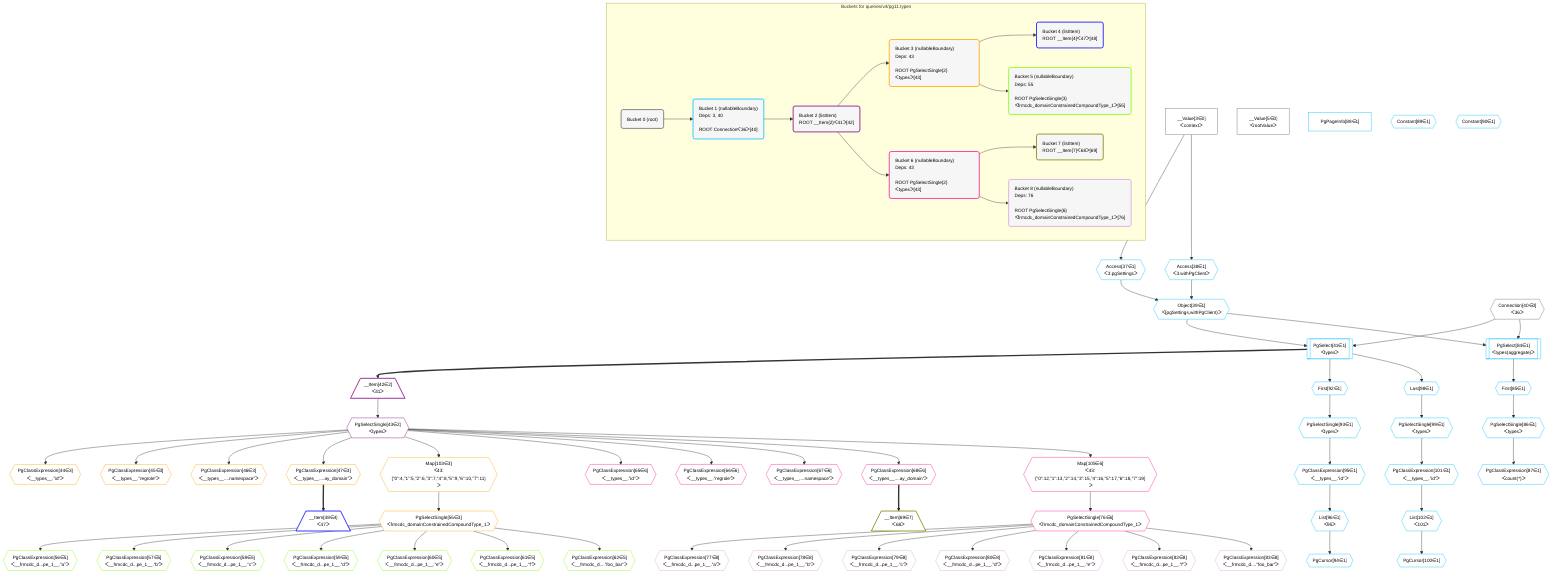 %%{init: {'themeVariables': { 'fontSize': '12px'}}}%%
graph TD
    classDef path fill:#eee,stroke:#000,color:#000
    classDef plan fill:#fff,stroke-width:1px,color:#000
    classDef itemplan fill:#fff,stroke-width:2px,color:#000
    classDef unbatchedplan fill:#dff,stroke-width:1px,color:#000
    classDef sideeffectplan fill:#fcc,stroke-width:2px,color:#000
    classDef bucket fill:#f6f6f6,color:#000,stroke-width:2px,text-align:left


    %% define steps
    __Value3["__Value[3∈0]<br />ᐸcontextᐳ"]:::plan
    __Value5["__Value[5∈0]<br />ᐸrootValueᐳ"]:::plan
    Access37{{"Access[37∈1]<br />ᐸ3.pgSettingsᐳ"}}:::plan
    Access38{{"Access[38∈1]<br />ᐸ3.withPgClientᐳ"}}:::plan
    Object39{{"Object[39∈1]<br />ᐸ{pgSettings,withPgClient}ᐳ"}}:::plan
    Connection40{{"Connection[40∈0]<br />ᐸ36ᐳ"}}:::plan
    PgSelect41[["PgSelect[41∈1]<br />ᐸtypesᐳ"]]:::plan
    __Item42[/"__Item[42∈2]<br />ᐸ41ᐳ"\]:::itemplan
    PgSelectSingle43{{"PgSelectSingle[43∈2]<br />ᐸtypesᐳ"}}:::plan
    PgClassExpression44{{"PgClassExpression[44∈3]<br />ᐸ__types__.”id”ᐳ"}}:::plan
    PgClassExpression45{{"PgClassExpression[45∈3]<br />ᐸ__types__.”regrole”ᐳ"}}:::plan
    PgClassExpression46{{"PgClassExpression[46∈3]<br />ᐸ__types__....namespace”ᐳ"}}:::plan
    PgClassExpression47{{"PgClassExpression[47∈3]<br />ᐸ__types__....ay_domain”ᐳ"}}:::plan
    __Item48[/"__Item[48∈4]<br />ᐸ47ᐳ"\]:::itemplan
    Map103{{"Map[103∈3]<br />ᐸ43:{”0”:4,”1”:5,”2”:6,”3”:7,”4”:8,”5”:9,”6”:10,”7”:11}ᐳ"}}:::plan
    PgSelectSingle55{{"PgSelectSingle[55∈3]<br />ᐸfrmcdc_domainConstrainedCompoundType_1ᐳ"}}:::plan
    PgClassExpression56{{"PgClassExpression[56∈5]<br />ᐸ__frmcdc_d...pe_1__.”a”ᐳ"}}:::plan
    PgClassExpression57{{"PgClassExpression[57∈5]<br />ᐸ__frmcdc_d...pe_1__.”b”ᐳ"}}:::plan
    PgClassExpression58{{"PgClassExpression[58∈5]<br />ᐸ__frmcdc_d...pe_1__.”c”ᐳ"}}:::plan
    PgClassExpression59{{"PgClassExpression[59∈5]<br />ᐸ__frmcdc_d...pe_1__.”d”ᐳ"}}:::plan
    PgClassExpression60{{"PgClassExpression[60∈5]<br />ᐸ__frmcdc_d...pe_1__.”e”ᐳ"}}:::plan
    PgClassExpression61{{"PgClassExpression[61∈5]<br />ᐸ__frmcdc_d...pe_1__.”f”ᐳ"}}:::plan
    PgClassExpression62{{"PgClassExpression[62∈5]<br />ᐸ__frmcdc_d....”foo_bar”ᐳ"}}:::plan
    PgClassExpression65{{"PgClassExpression[65∈6]<br />ᐸ__types__.”id”ᐳ"}}:::plan
    PgClassExpression66{{"PgClassExpression[66∈6]<br />ᐸ__types__.”regrole”ᐳ"}}:::plan
    PgClassExpression67{{"PgClassExpression[67∈6]<br />ᐸ__types__....namespace”ᐳ"}}:::plan
    PgClassExpression68{{"PgClassExpression[68∈6]<br />ᐸ__types__....ay_domain”ᐳ"}}:::plan
    __Item69[/"__Item[69∈7]<br />ᐸ68ᐳ"\]:::itemplan
    Map105{{"Map[105∈6]<br />ᐸ43:{”0”:12,”1”:13,”2”:14,”3”:15,”4”:16,”5”:17,”6”:18,”7”:19}ᐳ"}}:::plan
    PgSelectSingle76{{"PgSelectSingle[76∈6]<br />ᐸfrmcdc_domainConstrainedCompoundType_1ᐳ"}}:::plan
    PgClassExpression77{{"PgClassExpression[77∈8]<br />ᐸ__frmcdc_d...pe_1__.”a”ᐳ"}}:::plan
    PgClassExpression78{{"PgClassExpression[78∈8]<br />ᐸ__frmcdc_d...pe_1__.”b”ᐳ"}}:::plan
    PgClassExpression79{{"PgClassExpression[79∈8]<br />ᐸ__frmcdc_d...pe_1__.”c”ᐳ"}}:::plan
    PgClassExpression80{{"PgClassExpression[80∈8]<br />ᐸ__frmcdc_d...pe_1__.”d”ᐳ"}}:::plan
    PgClassExpression81{{"PgClassExpression[81∈8]<br />ᐸ__frmcdc_d...pe_1__.”e”ᐳ"}}:::plan
    PgClassExpression82{{"PgClassExpression[82∈8]<br />ᐸ__frmcdc_d...pe_1__.”f”ᐳ"}}:::plan
    PgClassExpression83{{"PgClassExpression[83∈8]<br />ᐸ__frmcdc_d....”foo_bar”ᐳ"}}:::plan
    PgSelect84[["PgSelect[84∈1]<br />ᐸtypes(aggregate)ᐳ"]]:::plan
    First85{{"First[85∈1]"}}:::plan
    PgSelectSingle86{{"PgSelectSingle[86∈1]<br />ᐸtypesᐳ"}}:::plan
    PgClassExpression87{{"PgClassExpression[87∈1]<br />ᐸcount(*)ᐳ"}}:::plan
    PgPageInfo88["PgPageInfo[88∈1]"]:::plan
    Constant89{{"Constant[89∈1]"}}:::plan
    Constant90{{"Constant[90∈1]"}}:::plan
    First92{{"First[92∈1]"}}:::plan
    PgSelectSingle93{{"PgSelectSingle[93∈1]<br />ᐸtypesᐳ"}}:::plan
    PgClassExpression95{{"PgClassExpression[95∈1]<br />ᐸ__types__.”id”ᐳ"}}:::plan
    List96{{"List[96∈1]<br />ᐸ95ᐳ"}}:::plan
    PgCursor94{{"PgCursor[94∈1]"}}:::plan
    Last98{{"Last[98∈1]"}}:::plan
    PgSelectSingle99{{"PgSelectSingle[99∈1]<br />ᐸtypesᐳ"}}:::plan
    PgClassExpression101{{"PgClassExpression[101∈1]<br />ᐸ__types__.”id”ᐳ"}}:::plan
    List102{{"List[102∈1]<br />ᐸ101ᐳ"}}:::plan
    PgCursor100{{"PgCursor[100∈1]"}}:::plan

    %% plan dependencies
    __Value3 --> Access37
    __Value3 --> Access38
    Access37 & Access38 --> Object39
    Object39 & Connection40 --> PgSelect41
    PgSelect41 ==> __Item42
    __Item42 --> PgSelectSingle43
    PgSelectSingle43 --> PgClassExpression44
    PgSelectSingle43 --> PgClassExpression45
    PgSelectSingle43 --> PgClassExpression46
    PgSelectSingle43 --> PgClassExpression47
    PgClassExpression47 ==> __Item48
    PgSelectSingle43 --> Map103
    Map103 --> PgSelectSingle55
    PgSelectSingle55 --> PgClassExpression56
    PgSelectSingle55 --> PgClassExpression57
    PgSelectSingle55 --> PgClassExpression58
    PgSelectSingle55 --> PgClassExpression59
    PgSelectSingle55 --> PgClassExpression60
    PgSelectSingle55 --> PgClassExpression61
    PgSelectSingle55 --> PgClassExpression62
    PgSelectSingle43 --> PgClassExpression65
    PgSelectSingle43 --> PgClassExpression66
    PgSelectSingle43 --> PgClassExpression67
    PgSelectSingle43 --> PgClassExpression68
    PgClassExpression68 ==> __Item69
    PgSelectSingle43 --> Map105
    Map105 --> PgSelectSingle76
    PgSelectSingle76 --> PgClassExpression77
    PgSelectSingle76 --> PgClassExpression78
    PgSelectSingle76 --> PgClassExpression79
    PgSelectSingle76 --> PgClassExpression80
    PgSelectSingle76 --> PgClassExpression81
    PgSelectSingle76 --> PgClassExpression82
    PgSelectSingle76 --> PgClassExpression83
    Object39 & Connection40 --> PgSelect84
    PgSelect84 --> First85
    First85 --> PgSelectSingle86
    PgSelectSingle86 --> PgClassExpression87
    PgSelect41 --> First92
    First92 --> PgSelectSingle93
    PgSelectSingle93 --> PgClassExpression95
    PgClassExpression95 --> List96
    List96 --> PgCursor94
    PgSelect41 --> Last98
    Last98 --> PgSelectSingle99
    PgSelectSingle99 --> PgClassExpression101
    PgClassExpression101 --> List102
    List102 --> PgCursor100

    subgraph "Buckets for queries/v4/pg11.types"
    Bucket0("Bucket 0 (root)"):::bucket
    classDef bucket0 stroke:#696969
    class Bucket0,__Value3,__Value5,Connection40 bucket0
    Bucket1("Bucket 1 (nullableBoundary)<br />Deps: 3, 40<br /><br />ROOT Connectionᐸ36ᐳ[40]"):::bucket
    classDef bucket1 stroke:#00bfff
    class Bucket1,Access37,Access38,Object39,PgSelect41,PgSelect84,First85,PgSelectSingle86,PgClassExpression87,PgPageInfo88,Constant89,Constant90,First92,PgSelectSingle93,PgCursor94,PgClassExpression95,List96,Last98,PgSelectSingle99,PgCursor100,PgClassExpression101,List102 bucket1
    Bucket2("Bucket 2 (listItem)<br />ROOT __Item{2}ᐸ41ᐳ[42]"):::bucket
    classDef bucket2 stroke:#7f007f
    class Bucket2,__Item42,PgSelectSingle43 bucket2
    Bucket3("Bucket 3 (nullableBoundary)<br />Deps: 43<br /><br />ROOT PgSelectSingle{2}ᐸtypesᐳ[43]"):::bucket
    classDef bucket3 stroke:#ffa500
    class Bucket3,PgClassExpression44,PgClassExpression45,PgClassExpression46,PgClassExpression47,PgSelectSingle55,Map103 bucket3
    Bucket4("Bucket 4 (listItem)<br />ROOT __Item{4}ᐸ47ᐳ[48]"):::bucket
    classDef bucket4 stroke:#0000ff
    class Bucket4,__Item48 bucket4
    Bucket5("Bucket 5 (nullableBoundary)<br />Deps: 55<br /><br />ROOT PgSelectSingle{3}ᐸfrmcdc_domainConstrainedCompoundType_1ᐳ[55]"):::bucket
    classDef bucket5 stroke:#7fff00
    class Bucket5,PgClassExpression56,PgClassExpression57,PgClassExpression58,PgClassExpression59,PgClassExpression60,PgClassExpression61,PgClassExpression62 bucket5
    Bucket6("Bucket 6 (nullableBoundary)<br />Deps: 43<br /><br />ROOT PgSelectSingle{2}ᐸtypesᐳ[43]"):::bucket
    classDef bucket6 stroke:#ff1493
    class Bucket6,PgClassExpression65,PgClassExpression66,PgClassExpression67,PgClassExpression68,PgSelectSingle76,Map105 bucket6
    Bucket7("Bucket 7 (listItem)<br />ROOT __Item{7}ᐸ68ᐳ[69]"):::bucket
    classDef bucket7 stroke:#808000
    class Bucket7,__Item69 bucket7
    Bucket8("Bucket 8 (nullableBoundary)<br />Deps: 76<br /><br />ROOT PgSelectSingle{6}ᐸfrmcdc_domainConstrainedCompoundType_1ᐳ[76]"):::bucket
    classDef bucket8 stroke:#dda0dd
    class Bucket8,PgClassExpression77,PgClassExpression78,PgClassExpression79,PgClassExpression80,PgClassExpression81,PgClassExpression82,PgClassExpression83 bucket8
    Bucket0 --> Bucket1
    Bucket1 --> Bucket2
    Bucket2 --> Bucket3 & Bucket6
    Bucket3 --> Bucket4 & Bucket5
    Bucket6 --> Bucket7 & Bucket8
    end